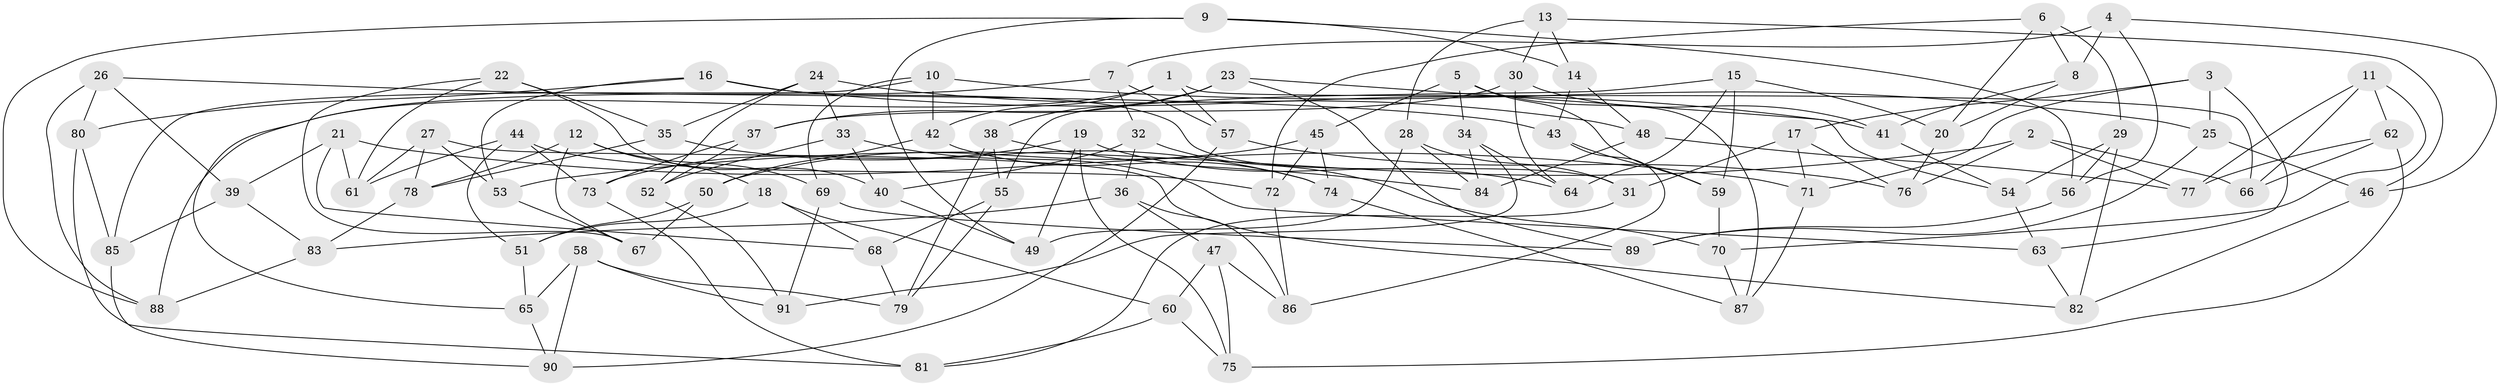 // Generated by graph-tools (version 1.1) at 2025/56/03/09/25 04:56:57]
// undirected, 91 vertices, 182 edges
graph export_dot {
graph [start="1"]
  node [color=gray90,style=filled];
  1;
  2;
  3;
  4;
  5;
  6;
  7;
  8;
  9;
  10;
  11;
  12;
  13;
  14;
  15;
  16;
  17;
  18;
  19;
  20;
  21;
  22;
  23;
  24;
  25;
  26;
  27;
  28;
  29;
  30;
  31;
  32;
  33;
  34;
  35;
  36;
  37;
  38;
  39;
  40;
  41;
  42;
  43;
  44;
  45;
  46;
  47;
  48;
  49;
  50;
  51;
  52;
  53;
  54;
  55;
  56;
  57;
  58;
  59;
  60;
  61;
  62;
  63;
  64;
  65;
  66;
  67;
  68;
  69;
  70;
  71;
  72;
  73;
  74;
  75;
  76;
  77;
  78;
  79;
  80;
  81;
  82;
  83;
  84;
  85;
  86;
  87;
  88;
  89;
  90;
  91;
  1 -- 88;
  1 -- 42;
  1 -- 66;
  1 -- 57;
  2 -- 76;
  2 -- 66;
  2 -- 53;
  2 -- 77;
  3 -- 71;
  3 -- 25;
  3 -- 17;
  3 -- 63;
  4 -- 56;
  4 -- 46;
  4 -- 7;
  4 -- 8;
  5 -- 34;
  5 -- 45;
  5 -- 59;
  5 -- 87;
  6 -- 20;
  6 -- 8;
  6 -- 72;
  6 -- 29;
  7 -- 57;
  7 -- 32;
  7 -- 65;
  8 -- 20;
  8 -- 41;
  9 -- 49;
  9 -- 56;
  9 -- 14;
  9 -- 88;
  10 -- 85;
  10 -- 69;
  10 -- 42;
  10 -- 25;
  11 -- 77;
  11 -- 66;
  11 -- 62;
  11 -- 70;
  12 -- 78;
  12 -- 69;
  12 -- 67;
  12 -- 18;
  13 -- 14;
  13 -- 28;
  13 -- 46;
  13 -- 30;
  14 -- 43;
  14 -- 48;
  15 -- 64;
  15 -- 59;
  15 -- 20;
  15 -- 55;
  16 -- 41;
  16 -- 80;
  16 -- 53;
  16 -- 31;
  17 -- 76;
  17 -- 31;
  17 -- 71;
  18 -- 68;
  18 -- 51;
  18 -- 60;
  19 -- 64;
  19 -- 73;
  19 -- 49;
  19 -- 75;
  20 -- 76;
  21 -- 39;
  21 -- 68;
  21 -- 71;
  21 -- 61;
  22 -- 67;
  22 -- 35;
  22 -- 61;
  22 -- 40;
  23 -- 89;
  23 -- 54;
  23 -- 37;
  23 -- 38;
  24 -- 48;
  24 -- 52;
  24 -- 33;
  24 -- 35;
  25 -- 89;
  25 -- 46;
  26 -- 88;
  26 -- 80;
  26 -- 43;
  26 -- 39;
  27 -- 82;
  27 -- 78;
  27 -- 61;
  27 -- 53;
  28 -- 84;
  28 -- 49;
  28 -- 31;
  29 -- 54;
  29 -- 56;
  29 -- 82;
  30 -- 37;
  30 -- 64;
  30 -- 41;
  31 -- 81;
  32 -- 70;
  32 -- 36;
  32 -- 40;
  33 -- 52;
  33 -- 40;
  33 -- 63;
  34 -- 84;
  34 -- 91;
  34 -- 64;
  35 -- 74;
  35 -- 78;
  36 -- 86;
  36 -- 47;
  36 -- 83;
  37 -- 52;
  37 -- 73;
  38 -- 79;
  38 -- 84;
  38 -- 55;
  39 -- 85;
  39 -- 83;
  40 -- 49;
  41 -- 54;
  42 -- 74;
  42 -- 50;
  43 -- 86;
  43 -- 59;
  44 -- 72;
  44 -- 61;
  44 -- 51;
  44 -- 73;
  45 -- 50;
  45 -- 72;
  45 -- 74;
  46 -- 82;
  47 -- 75;
  47 -- 60;
  47 -- 86;
  48 -- 77;
  48 -- 84;
  50 -- 51;
  50 -- 67;
  51 -- 65;
  52 -- 91;
  53 -- 67;
  54 -- 63;
  55 -- 68;
  55 -- 79;
  56 -- 89;
  57 -- 76;
  57 -- 90;
  58 -- 65;
  58 -- 90;
  58 -- 91;
  58 -- 79;
  59 -- 70;
  60 -- 81;
  60 -- 75;
  62 -- 66;
  62 -- 77;
  62 -- 75;
  63 -- 82;
  65 -- 90;
  68 -- 79;
  69 -- 91;
  69 -- 89;
  70 -- 87;
  71 -- 87;
  72 -- 86;
  73 -- 81;
  74 -- 87;
  78 -- 83;
  80 -- 81;
  80 -- 85;
  83 -- 88;
  85 -- 90;
}
